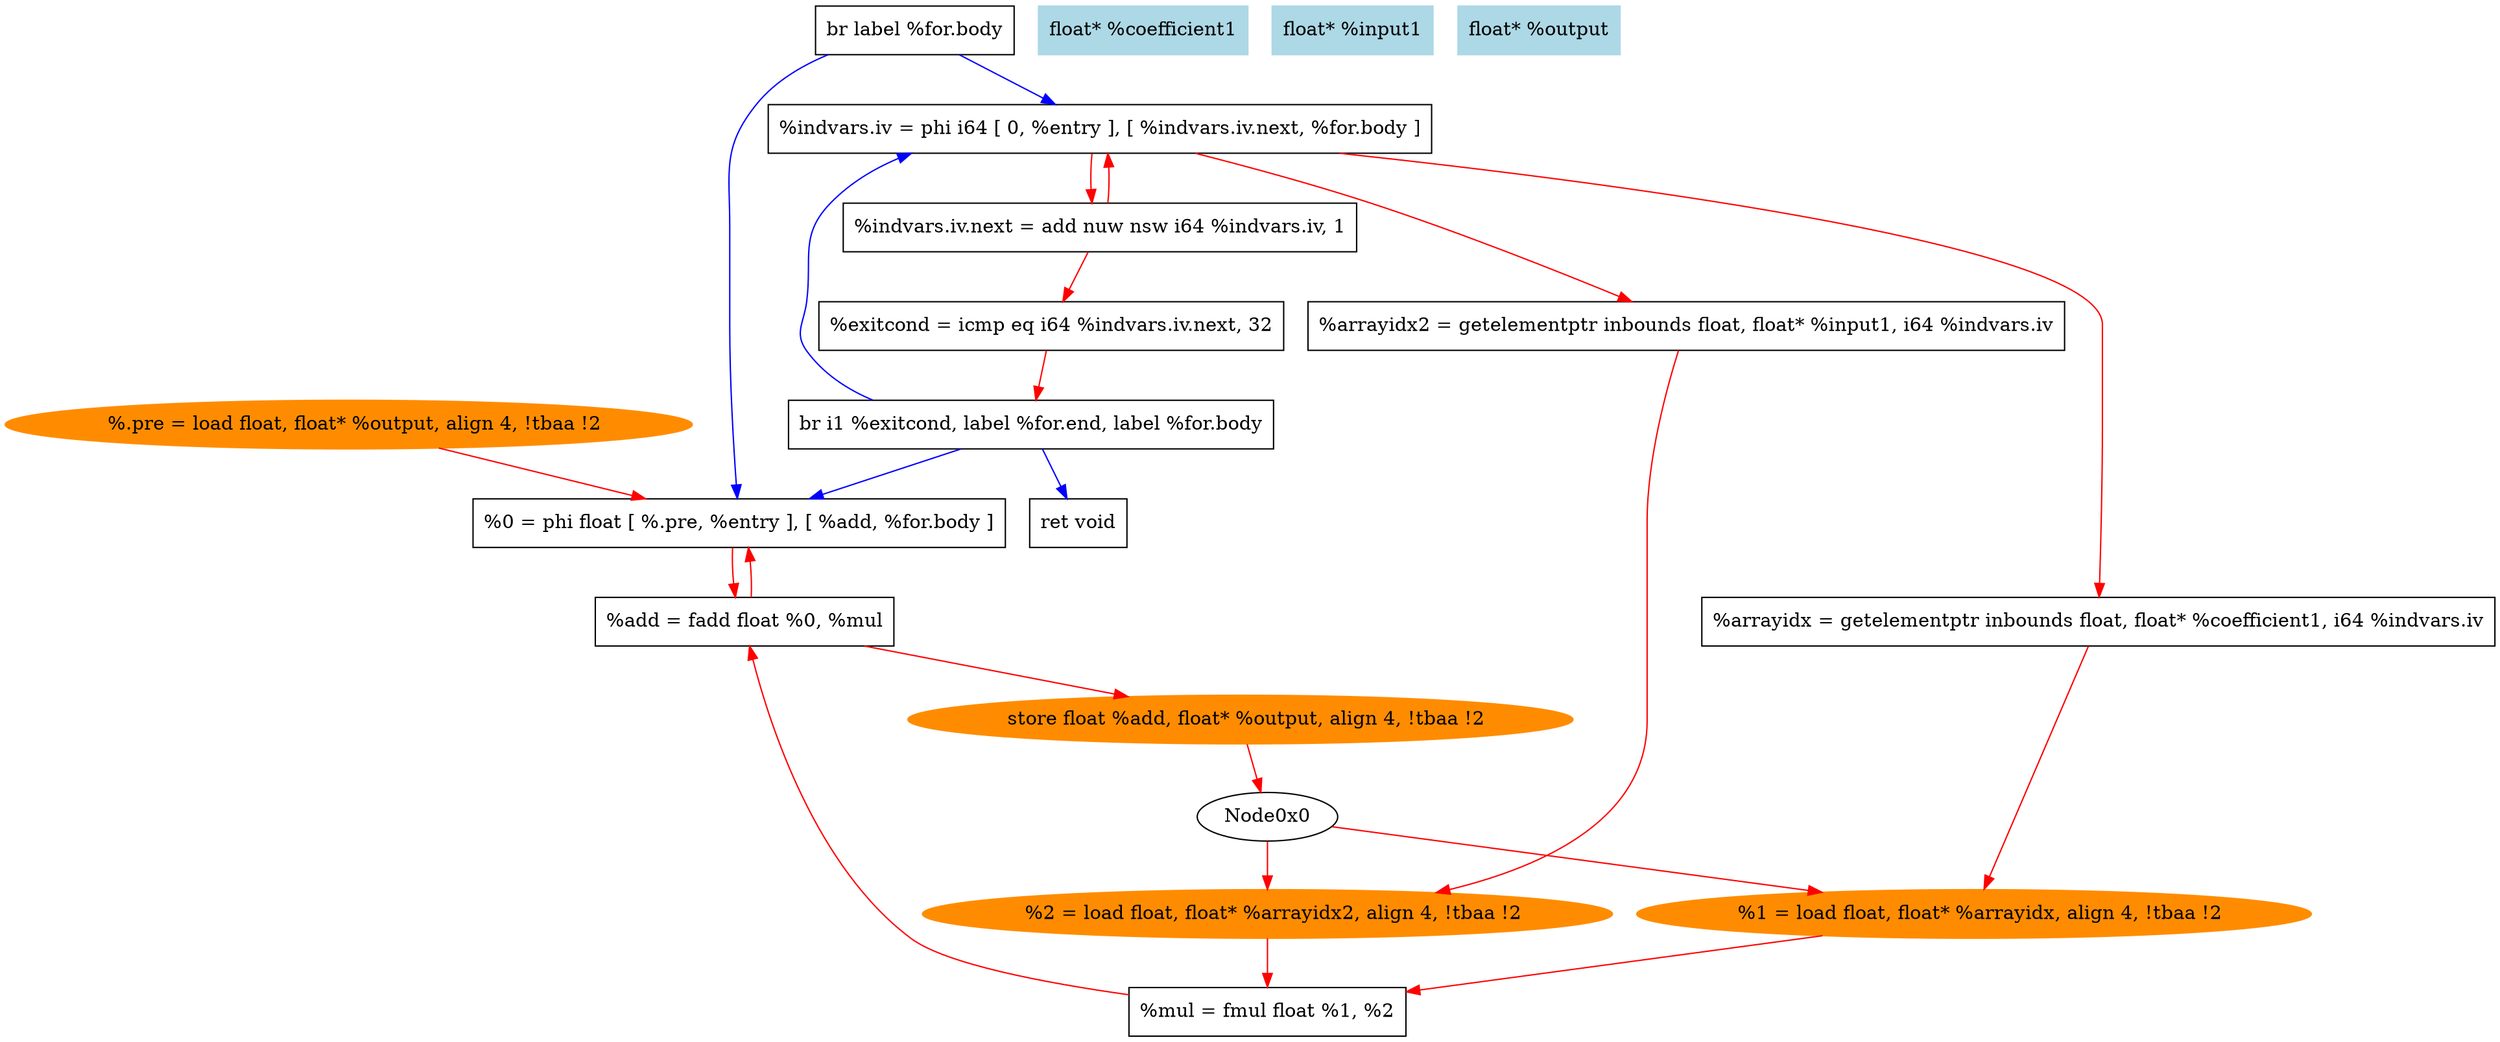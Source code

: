 digraph "DFG for'_Z6kernelPfS_S_S_S_' function" {
	Node0x5e1fa878ba28[shape=record, label="  br label %for.body"];
	Node0x5e1fa8784db0[shape=record, color=lightblue, style=filled, label="float* %coefficient1"];
	Node0x5e1fa8784d60[shape=record, color=lightblue, style=filled, label="float* %input1"];
	Node0x5e1fa87850d0[shape=record, label="  %indvars.iv.next = add nuw nsw i64 %indvars.iv, 1"];
	Node0x5e1fa878b9c8[shape=oval, color=darkorange, style=filled, label="  %.pre = load float, float* %output, align 4, !tbaa !2"];
	Node0x5e1fa8785140[shape=record, label="  %exitcond = icmp eq i64 %indvars.iv.next, 32"];
	Node0x5e1fa878a728[shape=record, label="  br i1 %exitcond, label %for.end, label %for.body"];
	Node0x5e1fa878baa8[shape=record, label="  %indvars.iv = phi i64 [ 0, %entry ], [ %indvars.iv.next, %for.body ]"];
	Node0x5e1fa878bdb0[shape=record, label="  ret void"];
	Node0x5e1fa878bba0[shape=record, label="  %arrayidx = getelementptr inbounds float, float* %coefficient1, i64 %indvars.iv"];
	Node0x5e1fa878bc80[shape=record, label="  %arrayidx2 = getelementptr inbounds float, float* %input1, i64 %indvars.iv"];
	Node0x5e1fa878bc08[shape=oval, color=darkorange, style=filled, label="  %1 = load float, float* %arrayidx, align 4, !tbaa !2"];
	Node0x5e1fa878bce8[shape=oval, color=darkorange, style=filled, label="  %2 = load float, float* %arrayidx2, align 4, !tbaa !2"];
	Node0x5e1fa87853b0[shape=record, label="  %mul = fmul float %1, %2"];
	Node0x5e1fa8785060[shape=record, label="  %add = fadd float %0, %mul"];
	Node0x5e1fa878af68[shape=record, label="  %0 = phi float [ %.pre, %entry ], [ %add, %for.body ]"];
	Node0x5e1fa878bd60[shape=oval, color=darkorange, style=filled, label="  store float %add, float* %output, align 4, !tbaa !2"];
	Node0x5e1fa8784d88[shape=record, color=lightblue, style=filled, label="float* %output"];
edge [color=blue]
	Node0x5e1fa878ba28 -> Node0x5e1fa878af68
	Node0x5e1fa878ba28 -> Node0x5e1fa878baa8
	Node0x5e1fa878a728 -> Node0x5e1fa878bdb0
	Node0x5e1fa878a728 -> Node0x5e1fa878af68
	Node0x5e1fa878a728 -> Node0x5e1fa878baa8
edge [color=red]
	Node0x0 -> Node0x5e1fa878bc08
	Node0x0 -> Node0x5e1fa878bce8
	Node0x5e1fa878bd60 -> Node0x0
	Node0x5e1fa8785060 -> Node0x5e1fa878bd60
	Node0x5e1fa878b9c8 -> Node0x5e1fa878af68
	Node0x5e1fa8785060 -> Node0x5e1fa878af68
	Node0x5e1fa87850d0 -> Node0x5e1fa878baa8
	Node0x5e1fa878baa8 -> Node0x5e1fa878bba0
	Node0x5e1fa878bba0 -> Node0x5e1fa878bc08
	Node0x5e1fa878baa8 -> Node0x5e1fa878bc80
	Node0x5e1fa878bc80 -> Node0x5e1fa878bce8
	Node0x5e1fa878bc08 -> Node0x5e1fa87853b0
	Node0x5e1fa878bce8 -> Node0x5e1fa87853b0
	Node0x5e1fa878af68 -> Node0x5e1fa8785060
	Node0x5e1fa87853b0 -> Node0x5e1fa8785060
	Node0x5e1fa878baa8 -> Node0x5e1fa87850d0
	Node0x5e1fa87850d0 -> Node0x5e1fa8785140
	Node0x5e1fa8785140 -> Node0x5e1fa878a728
}
